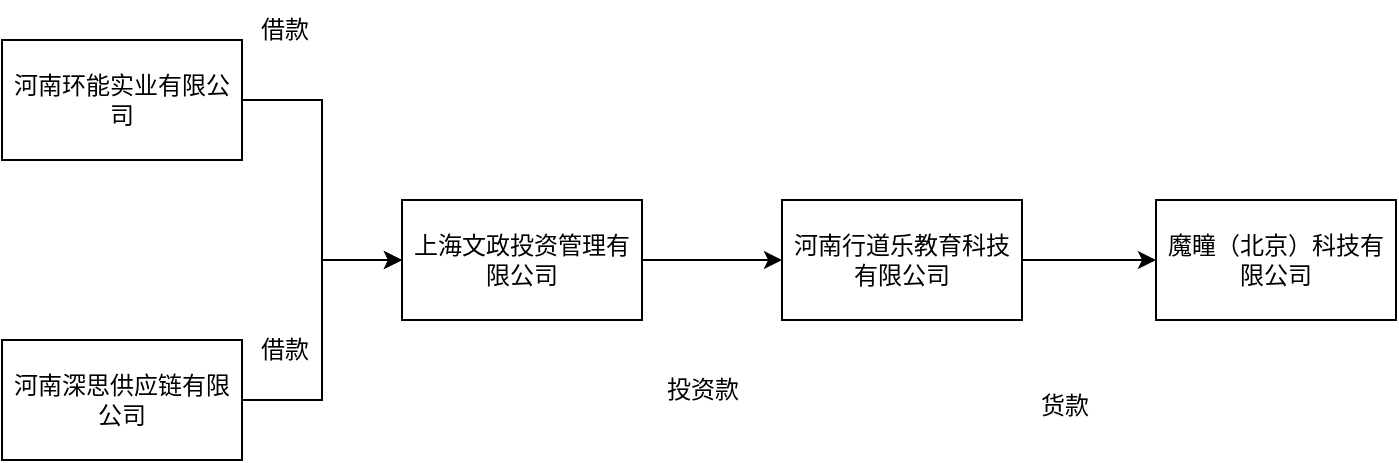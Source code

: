 <mxfile version="22.1.21" type="github">
  <diagram name="第 1 页" id="448E7n4bSGnICHPR-e7T">
    <mxGraphModel dx="1434" dy="746" grid="1" gridSize="10" guides="1" tooltips="1" connect="1" arrows="1" fold="1" page="1" pageScale="1" pageWidth="827" pageHeight="1169" math="0" shadow="0">
      <root>
        <mxCell id="0" />
        <mxCell id="1" parent="0" />
        <mxCell id="nbFcufh1acFG5wVBwIWf-11" style="edgeStyle=orthogonalEdgeStyle;rounded=0;orthogonalLoop=1;jettySize=auto;html=1;exitX=1;exitY=0.5;exitDx=0;exitDy=0;entryX=0;entryY=0.5;entryDx=0;entryDy=0;" edge="1" parent="1" source="nbFcufh1acFG5wVBwIWf-1" target="nbFcufh1acFG5wVBwIWf-3">
          <mxGeometry relative="1" as="geometry" />
        </mxCell>
        <mxCell id="nbFcufh1acFG5wVBwIWf-1" value="河南环能实业有限公司" style="rounded=0;whiteSpace=wrap;html=1;" vertex="1" parent="1">
          <mxGeometry x="130" y="170" width="120" height="60" as="geometry" />
        </mxCell>
        <mxCell id="nbFcufh1acFG5wVBwIWf-10" style="edgeStyle=orthogonalEdgeStyle;rounded=0;orthogonalLoop=1;jettySize=auto;html=1;exitX=1;exitY=0.5;exitDx=0;exitDy=0;entryX=0;entryY=0.5;entryDx=0;entryDy=0;" edge="1" parent="1" source="nbFcufh1acFG5wVBwIWf-2" target="nbFcufh1acFG5wVBwIWf-3">
          <mxGeometry relative="1" as="geometry" />
        </mxCell>
        <mxCell id="nbFcufh1acFG5wVBwIWf-2" value="河南深思供应链有限公司" style="rounded=0;whiteSpace=wrap;html=1;" vertex="1" parent="1">
          <mxGeometry x="130" y="320" width="120" height="60" as="geometry" />
        </mxCell>
        <mxCell id="nbFcufh1acFG5wVBwIWf-7" style="edgeStyle=orthogonalEdgeStyle;rounded=0;orthogonalLoop=1;jettySize=auto;html=1;exitX=1;exitY=0.5;exitDx=0;exitDy=0;entryX=0;entryY=0.5;entryDx=0;entryDy=0;" edge="1" parent="1" source="nbFcufh1acFG5wVBwIWf-3" target="nbFcufh1acFG5wVBwIWf-4">
          <mxGeometry relative="1" as="geometry" />
        </mxCell>
        <mxCell id="nbFcufh1acFG5wVBwIWf-3" value="上海文政投资管理有限公司" style="rounded=0;whiteSpace=wrap;html=1;" vertex="1" parent="1">
          <mxGeometry x="330" y="250" width="120" height="60" as="geometry" />
        </mxCell>
        <mxCell id="nbFcufh1acFG5wVBwIWf-6" style="edgeStyle=orthogonalEdgeStyle;rounded=0;orthogonalLoop=1;jettySize=auto;html=1;exitX=1;exitY=0.5;exitDx=0;exitDy=0;" edge="1" parent="1" source="nbFcufh1acFG5wVBwIWf-4" target="nbFcufh1acFG5wVBwIWf-5">
          <mxGeometry relative="1" as="geometry" />
        </mxCell>
        <mxCell id="nbFcufh1acFG5wVBwIWf-4" value="河南行道乐教育科技有限公司" style="rounded=0;whiteSpace=wrap;html=1;" vertex="1" parent="1">
          <mxGeometry x="520" y="250" width="120" height="60" as="geometry" />
        </mxCell>
        <mxCell id="nbFcufh1acFG5wVBwIWf-5" value="魔瞳（北京）科技有限公司" style="rounded=0;whiteSpace=wrap;html=1;" vertex="1" parent="1">
          <mxGeometry x="707" y="250" width="120" height="60" as="geometry" />
        </mxCell>
        <mxCell id="nbFcufh1acFG5wVBwIWf-12" value="投资款" style="text;html=1;align=center;verticalAlign=middle;resizable=0;points=[];autosize=1;strokeColor=none;fillColor=none;" vertex="1" parent="1">
          <mxGeometry x="450" y="330" width="60" height="30" as="geometry" />
        </mxCell>
        <mxCell id="nbFcufh1acFG5wVBwIWf-13" value="货款" style="text;html=1;align=center;verticalAlign=middle;resizable=0;points=[];autosize=1;strokeColor=none;fillColor=none;" vertex="1" parent="1">
          <mxGeometry x="636" y="338" width="50" height="30" as="geometry" />
        </mxCell>
        <mxCell id="nbFcufh1acFG5wVBwIWf-14" value="借款" style="text;html=1;align=center;verticalAlign=middle;resizable=0;points=[];autosize=1;strokeColor=none;fillColor=none;" vertex="1" parent="1">
          <mxGeometry x="246" y="310" width="50" height="30" as="geometry" />
        </mxCell>
        <mxCell id="nbFcufh1acFG5wVBwIWf-15" value="借款" style="text;html=1;align=center;verticalAlign=middle;resizable=0;points=[];autosize=1;strokeColor=none;fillColor=none;" vertex="1" parent="1">
          <mxGeometry x="246" y="150" width="50" height="30" as="geometry" />
        </mxCell>
      </root>
    </mxGraphModel>
  </diagram>
</mxfile>
